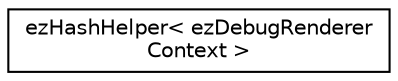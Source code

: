digraph "Graphical Class Hierarchy"
{
 // LATEX_PDF_SIZE
  edge [fontname="Helvetica",fontsize="10",labelfontname="Helvetica",labelfontsize="10"];
  node [fontname="Helvetica",fontsize="10",shape=record];
  rankdir="LR";
  Node0 [label="ezHashHelper\< ezDebugRenderer\lContext \>",height=0.2,width=0.4,color="black", fillcolor="white", style="filled",URL="$d5/df8/structez_hash_helper_3_01ez_debug_renderer_context_01_4.htm",tooltip=" "];
}
